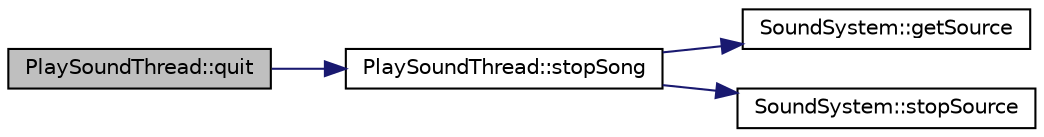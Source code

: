 digraph G
{
  edge [fontname="Helvetica",fontsize="10",labelfontname="Helvetica",labelfontsize="10"];
  node [fontname="Helvetica",fontsize="10",shape=record];
  rankdir="LR";
  Node1 [label="PlaySoundThread::quit",height=0.2,width=0.4,color="black", fillcolor="grey75", style="filled" fontcolor="black"];
  Node1 -> Node2 [color="midnightblue",fontsize="10",style="solid",fontname="Helvetica"];
  Node2 [label="PlaySoundThread::stopSong",height=0.2,width=0.4,color="black", fillcolor="white", style="filled",URL="$classPlaySoundThread.html#afce815d06b91392e7a4b899596b236bc"];
  Node2 -> Node3 [color="midnightblue",fontsize="10",style="solid",fontname="Helvetica"];
  Node3 [label="SoundSystem::getSource",height=0.2,width=0.4,color="black", fillcolor="white", style="filled",URL="$classSoundSystem.html#af1a96ab8ff03a4f7aa8a5d306cc7aef7"];
  Node2 -> Node4 [color="midnightblue",fontsize="10",style="solid",fontname="Helvetica"];
  Node4 [label="SoundSystem::stopSource",height=0.2,width=0.4,color="black", fillcolor="white", style="filled",URL="$classSoundSystem.html#a637bdd69eddc897ad4135f2fa4008dcc"];
}
